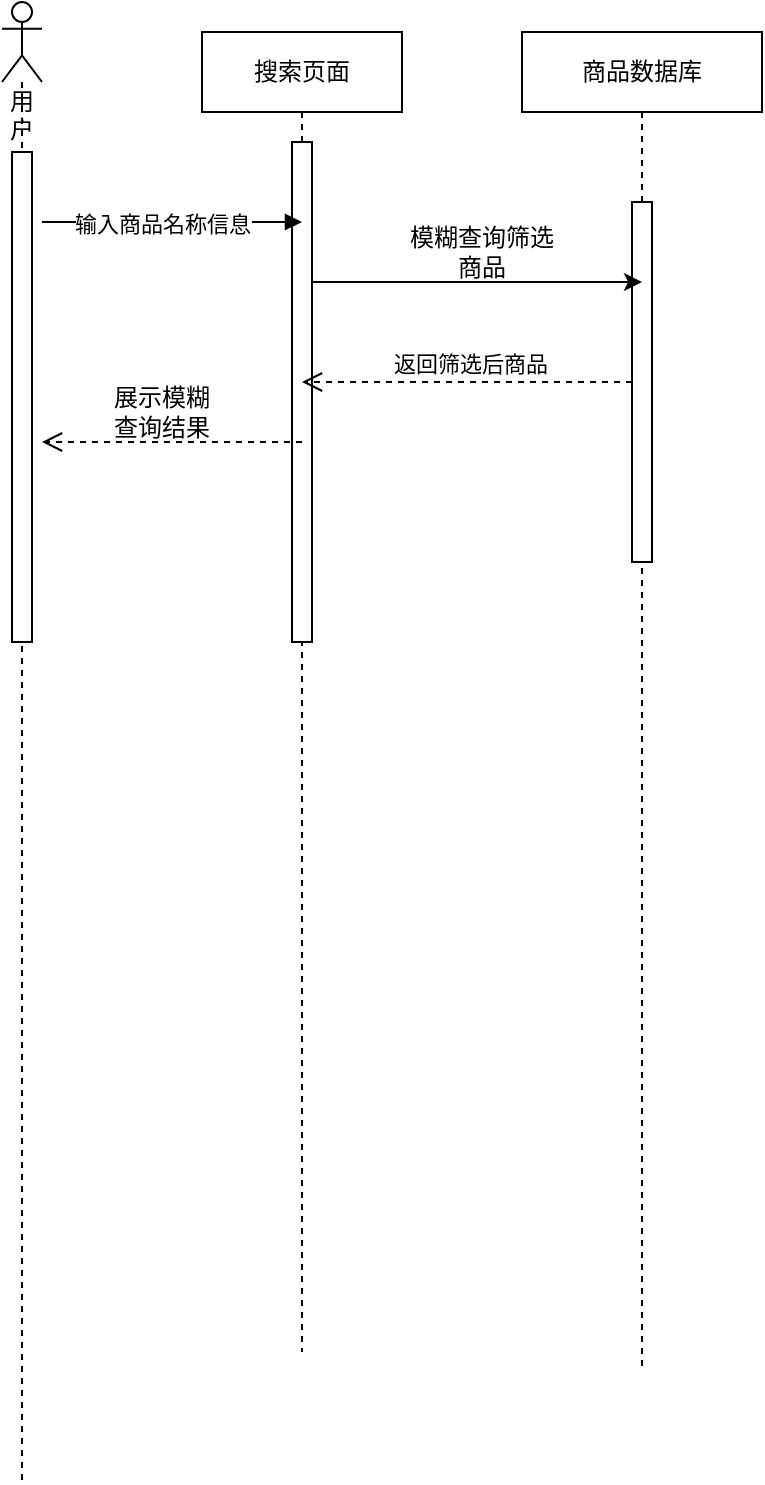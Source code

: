 <mxfile version="16.5.1" type="device"><diagram name="Page-1" id="13e1069c-82ec-6db2-03f1-153e76fe0fe0"><mxGraphModel dx="2118" dy="645" grid="1" gridSize="10" guides="1" tooltips="1" connect="1" arrows="1" fold="1" page="1" pageScale="1" pageWidth="1100" pageHeight="850" background="none" math="0" shadow="0"><root><mxCell id="0"/><mxCell id="1" parent="0"/><mxCell id="hWzBSRss5FS-x5V8_wRJ-17" value="搜索页面" style="shape=umlLifeline;perimeter=lifelinePerimeter;whiteSpace=wrap;html=1;container=1;collapsible=0;recursiveResize=0;outlineConnect=0;" parent="1" vertex="1"><mxGeometry x="90" y="25" width="100" height="660" as="geometry"/></mxCell><mxCell id="hWzBSRss5FS-x5V8_wRJ-46" value="" style="html=1;points=[];perimeter=orthogonalPerimeter;" parent="hWzBSRss5FS-x5V8_wRJ-17" vertex="1"><mxGeometry x="45" y="55" width="10" height="250" as="geometry"/></mxCell><mxCell id="hWzBSRss5FS-x5V8_wRJ-20" value="用户" style="shape=umlLifeline;participant=umlActor;perimeter=lifelinePerimeter;whiteSpace=wrap;html=1;container=1;collapsible=0;recursiveResize=0;verticalAlign=top;spacingTop=36;outlineConnect=0;" parent="1" vertex="1"><mxGeometry x="-10" y="10" width="20" height="740" as="geometry"/></mxCell><mxCell id="hWzBSRss5FS-x5V8_wRJ-23" value="" style="html=1;points=[];perimeter=orthogonalPerimeter;" parent="hWzBSRss5FS-x5V8_wRJ-20" vertex="1"><mxGeometry x="5" y="75" width="10" height="245" as="geometry"/></mxCell><mxCell id="hWzBSRss5FS-x5V8_wRJ-22" value="商品数据库" style="shape=umlLifeline;perimeter=lifelinePerimeter;whiteSpace=wrap;html=1;container=1;collapsible=0;recursiveResize=0;outlineConnect=0;" parent="1" vertex="1"><mxGeometry x="250" y="25" width="120" height="670" as="geometry"/></mxCell><mxCell id="hWzBSRss5FS-x5V8_wRJ-47" value="" style="html=1;points=[];perimeter=orthogonalPerimeter;" parent="hWzBSRss5FS-x5V8_wRJ-22" vertex="1"><mxGeometry x="55" y="85" width="10" height="180" as="geometry"/></mxCell><mxCell id="hWzBSRss5FS-x5V8_wRJ-35" value="输入商品名称信息" style="html=1;verticalAlign=bottom;endArrow=block;rounded=0;" parent="1" edge="1"><mxGeometry x="-0.097" y="10" relative="1" as="geometry"><mxPoint x="10" y="120" as="sourcePoint"/><mxPoint x="140" y="120" as="targetPoint"/><Array as="points"/><mxPoint x="1" y="20" as="offset"/></mxGeometry></mxCell><mxCell id="hWzBSRss5FS-x5V8_wRJ-53" value="" style="html=1;verticalAlign=bottom;endArrow=open;dashed=1;endSize=8;rounded=0;exitX=0.5;exitY=0.6;exitDx=0;exitDy=0;exitPerimeter=0;" parent="1" source="hWzBSRss5FS-x5V8_wRJ-46" edge="1"><mxGeometry x="0.051" y="-23" relative="1" as="geometry"><mxPoint x="10" y="230" as="targetPoint"/><mxPoint x="140" y="415" as="sourcePoint"/><mxPoint x="1" as="offset"/></mxGeometry></mxCell><mxCell id="hWzBSRss5FS-x5V8_wRJ-65" value="返回筛选后商品" style="html=1;verticalAlign=bottom;endArrow=open;dashed=1;endSize=8;rounded=0;" parent="1" source="hWzBSRss5FS-x5V8_wRJ-47" target="hWzBSRss5FS-x5V8_wRJ-17" edge="1"><mxGeometry x="-0.021" relative="1" as="geometry"><mxPoint x="270" y="582" as="sourcePoint"/><mxPoint x="150" y="510" as="targetPoint"/><Array as="points"/><mxPoint as="offset"/></mxGeometry></mxCell><mxCell id="v1liMsJavBn457W4bdT1-2" value="" style="endArrow=classic;html=1;rounded=0;" parent="1" source="hWzBSRss5FS-x5V8_wRJ-46" edge="1"><mxGeometry width="50" height="50" relative="1" as="geometry"><mxPoint x="160" y="150" as="sourcePoint"/><mxPoint x="310" y="150" as="targetPoint"/><Array as="points"><mxPoint x="190" y="150"/></Array></mxGeometry></mxCell><mxCell id="v1liMsJavBn457W4bdT1-4" value="模糊查询筛选商品" style="text;html=1;strokeColor=none;fillColor=none;align=center;verticalAlign=middle;whiteSpace=wrap;rounded=0;" parent="1" vertex="1"><mxGeometry x="190" y="120" width="80" height="30" as="geometry"/></mxCell><mxCell id="m1kE6V5xJR48n80z8tVD-2" value="展示模糊查询结果" style="text;html=1;strokeColor=none;fillColor=none;align=center;verticalAlign=middle;whiteSpace=wrap;rounded=0;" parent="1" vertex="1"><mxGeometry x="40" y="200" width="60" height="30" as="geometry"/></mxCell></root></mxGraphModel></diagram></mxfile>
